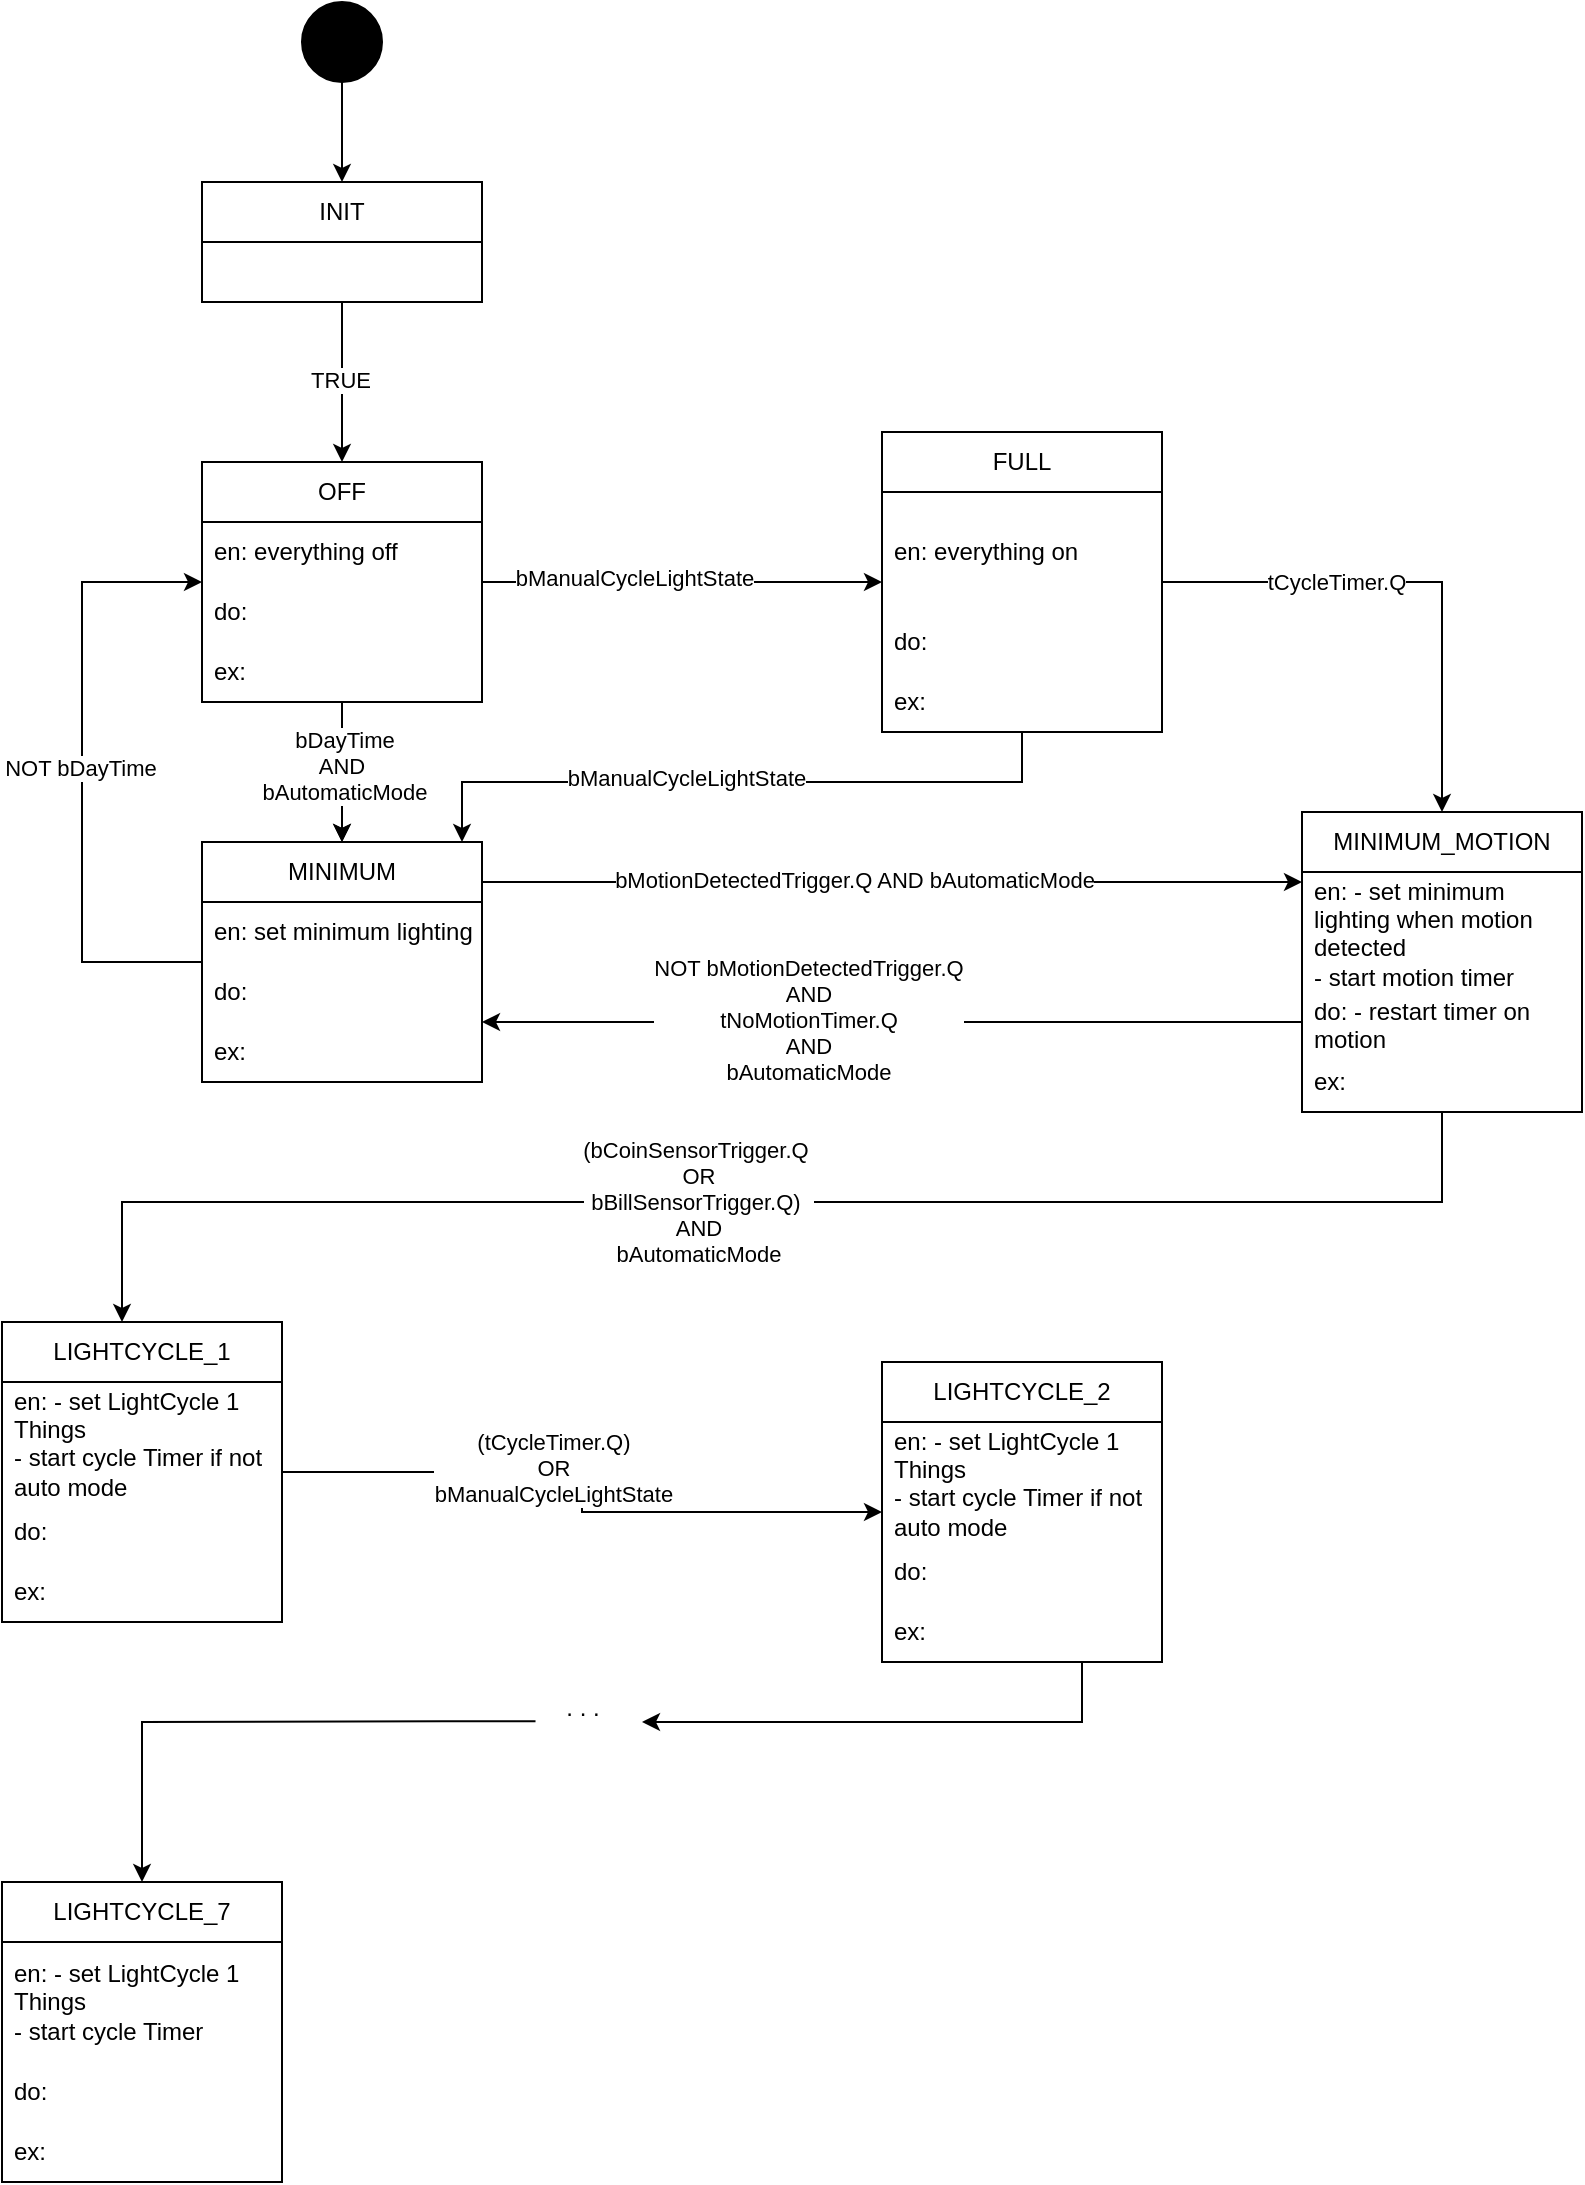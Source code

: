 <mxfile version="24.5.3" type="device">
  <diagram name="Page-1" id="psh-hOxoBdtKDXz64JJ2">
    <mxGraphModel dx="1393" dy="991" grid="1" gridSize="10" guides="1" tooltips="1" connect="1" arrows="1" fold="1" page="1" pageScale="1" pageWidth="827" pageHeight="1169" math="0" shadow="0">
      <root>
        <mxCell id="0" />
        <mxCell id="1" parent="0" />
        <mxCell id="M_zx-p7ZrHXI27mocxVx-12" style="edgeStyle=orthogonalEdgeStyle;rounded=0;orthogonalLoop=1;jettySize=auto;html=1;" edge="1" parent="1" source="M_zx-p7ZrHXI27mocxVx-1" target="M_zx-p7ZrHXI27mocxVx-8">
          <mxGeometry relative="1" as="geometry" />
        </mxCell>
        <mxCell id="M_zx-p7ZrHXI27mocxVx-13" value="TRUE" style="edgeLabel;html=1;align=center;verticalAlign=middle;resizable=0;points=[];" vertex="1" connectable="0" parent="M_zx-p7ZrHXI27mocxVx-12">
          <mxGeometry x="-0.037" y="-1" relative="1" as="geometry">
            <mxPoint as="offset" />
          </mxGeometry>
        </mxCell>
        <mxCell id="M_zx-p7ZrHXI27mocxVx-1" value="INIT" style="swimlane;fontStyle=0;childLayout=stackLayout;horizontal=1;startSize=30;horizontalStack=0;resizeParent=1;resizeParentMax=0;resizeLast=0;collapsible=1;marginBottom=0;whiteSpace=wrap;html=1;" vertex="1" parent="1">
          <mxGeometry x="110" y="150" width="140" height="60" as="geometry" />
        </mxCell>
        <mxCell id="M_zx-p7ZrHXI27mocxVx-7" style="edgeStyle=orthogonalEdgeStyle;rounded=0;orthogonalLoop=1;jettySize=auto;html=1;" edge="1" parent="1" source="M_zx-p7ZrHXI27mocxVx-6" target="M_zx-p7ZrHXI27mocxVx-1">
          <mxGeometry relative="1" as="geometry" />
        </mxCell>
        <mxCell id="M_zx-p7ZrHXI27mocxVx-6" value="" style="shape=ellipse;html=1;fillColor=strokeColor;fontSize=18;fontColor=#ffffff;" vertex="1" parent="1">
          <mxGeometry x="160" y="60" width="40" height="40" as="geometry" />
        </mxCell>
        <mxCell id="M_zx-p7ZrHXI27mocxVx-18" style="edgeStyle=orthogonalEdgeStyle;rounded=0;orthogonalLoop=1;jettySize=auto;html=1;entryX=0.5;entryY=0;entryDx=0;entryDy=0;" edge="1" parent="1" source="M_zx-p7ZrHXI27mocxVx-8" target="M_zx-p7ZrHXI27mocxVx-14">
          <mxGeometry relative="1" as="geometry" />
        </mxCell>
        <mxCell id="M_zx-p7ZrHXI27mocxVx-19" style="edgeStyle=orthogonalEdgeStyle;rounded=0;orthogonalLoop=1;jettySize=auto;html=1;" edge="1" parent="1" source="M_zx-p7ZrHXI27mocxVx-8" target="M_zx-p7ZrHXI27mocxVx-14">
          <mxGeometry relative="1" as="geometry" />
        </mxCell>
        <mxCell id="M_zx-p7ZrHXI27mocxVx-22" value="bDayTime&lt;div&gt;AND&amp;nbsp;&lt;/div&gt;&lt;div&gt;bAutomaticMode&lt;/div&gt;" style="edgeLabel;html=1;align=center;verticalAlign=middle;resizable=0;points=[];" vertex="1" connectable="0" parent="M_zx-p7ZrHXI27mocxVx-19">
          <mxGeometry x="-0.1" y="1" relative="1" as="geometry">
            <mxPoint as="offset" />
          </mxGeometry>
        </mxCell>
        <mxCell id="M_zx-p7ZrHXI27mocxVx-57" style="edgeStyle=orthogonalEdgeStyle;rounded=0;orthogonalLoop=1;jettySize=auto;html=1;" edge="1" parent="1" source="M_zx-p7ZrHXI27mocxVx-8" target="M_zx-p7ZrHXI27mocxVx-53">
          <mxGeometry relative="1" as="geometry" />
        </mxCell>
        <mxCell id="M_zx-p7ZrHXI27mocxVx-58" value="bManualCycleLightState" style="edgeLabel;html=1;align=center;verticalAlign=middle;resizable=0;points=[];" vertex="1" connectable="0" parent="M_zx-p7ZrHXI27mocxVx-57">
          <mxGeometry x="-0.23" y="2" relative="1" as="geometry">
            <mxPoint x="-1" as="offset" />
          </mxGeometry>
        </mxCell>
        <mxCell id="M_zx-p7ZrHXI27mocxVx-8" value="OFF" style="swimlane;fontStyle=0;childLayout=stackLayout;horizontal=1;startSize=30;horizontalStack=0;resizeParent=1;resizeParentMax=0;resizeLast=0;collapsible=1;marginBottom=0;whiteSpace=wrap;html=1;" vertex="1" parent="1">
          <mxGeometry x="110" y="290" width="140" height="120" as="geometry" />
        </mxCell>
        <mxCell id="M_zx-p7ZrHXI27mocxVx-9" value="en: everything off" style="text;strokeColor=none;fillColor=none;align=left;verticalAlign=middle;spacingLeft=4;spacingRight=4;overflow=hidden;points=[[0,0.5],[1,0.5]];portConstraint=eastwest;rotatable=0;whiteSpace=wrap;html=1;" vertex="1" parent="M_zx-p7ZrHXI27mocxVx-8">
          <mxGeometry y="30" width="140" height="30" as="geometry" />
        </mxCell>
        <mxCell id="M_zx-p7ZrHXI27mocxVx-10" value="do:" style="text;strokeColor=none;fillColor=none;align=left;verticalAlign=middle;spacingLeft=4;spacingRight=4;overflow=hidden;points=[[0,0.5],[1,0.5]];portConstraint=eastwest;rotatable=0;whiteSpace=wrap;html=1;" vertex="1" parent="M_zx-p7ZrHXI27mocxVx-8">
          <mxGeometry y="60" width="140" height="30" as="geometry" />
        </mxCell>
        <mxCell id="M_zx-p7ZrHXI27mocxVx-11" value="ex:" style="text;strokeColor=none;fillColor=none;align=left;verticalAlign=middle;spacingLeft=4;spacingRight=4;overflow=hidden;points=[[0,0.5],[1,0.5]];portConstraint=eastwest;rotatable=0;whiteSpace=wrap;html=1;" vertex="1" parent="M_zx-p7ZrHXI27mocxVx-8">
          <mxGeometry y="90" width="140" height="30" as="geometry" />
        </mxCell>
        <mxCell id="M_zx-p7ZrHXI27mocxVx-20" style="edgeStyle=orthogonalEdgeStyle;rounded=0;orthogonalLoop=1;jettySize=auto;html=1;" edge="1" parent="1" source="M_zx-p7ZrHXI27mocxVx-14" target="M_zx-p7ZrHXI27mocxVx-8">
          <mxGeometry relative="1" as="geometry">
            <Array as="points">
              <mxPoint x="50" y="540" />
              <mxPoint x="50" y="350" />
            </Array>
          </mxGeometry>
        </mxCell>
        <mxCell id="M_zx-p7ZrHXI27mocxVx-21" value="NOT bDayTime" style="edgeLabel;html=1;align=center;verticalAlign=middle;resizable=0;points=[];" vertex="1" connectable="0" parent="M_zx-p7ZrHXI27mocxVx-20">
          <mxGeometry x="0.016" y="1" relative="1" as="geometry">
            <mxPoint as="offset" />
          </mxGeometry>
        </mxCell>
        <mxCell id="M_zx-p7ZrHXI27mocxVx-27" style="edgeStyle=orthogonalEdgeStyle;rounded=0;orthogonalLoop=1;jettySize=auto;html=1;" edge="1" parent="1" source="M_zx-p7ZrHXI27mocxVx-14" target="M_zx-p7ZrHXI27mocxVx-23">
          <mxGeometry relative="1" as="geometry">
            <Array as="points">
              <mxPoint x="430" y="500" />
              <mxPoint x="430" y="500" />
            </Array>
          </mxGeometry>
        </mxCell>
        <mxCell id="M_zx-p7ZrHXI27mocxVx-28" value="bMotionDetectedTrigger.Q AND bAutomaticMode" style="edgeLabel;html=1;align=center;verticalAlign=middle;resizable=0;points=[];" vertex="1" connectable="0" parent="M_zx-p7ZrHXI27mocxVx-27">
          <mxGeometry x="-0.092" y="2" relative="1" as="geometry">
            <mxPoint y="1" as="offset" />
          </mxGeometry>
        </mxCell>
        <mxCell id="M_zx-p7ZrHXI27mocxVx-14" value="MINIMUM" style="swimlane;fontStyle=0;childLayout=stackLayout;horizontal=1;startSize=30;horizontalStack=0;resizeParent=1;resizeParentMax=0;resizeLast=0;collapsible=1;marginBottom=0;whiteSpace=wrap;html=1;" vertex="1" parent="1">
          <mxGeometry x="110" y="480" width="140" height="120" as="geometry" />
        </mxCell>
        <mxCell id="M_zx-p7ZrHXI27mocxVx-15" value="en: set minimum lighting" style="text;strokeColor=none;fillColor=none;align=left;verticalAlign=middle;spacingLeft=4;spacingRight=4;overflow=hidden;points=[[0,0.5],[1,0.5]];portConstraint=eastwest;rotatable=0;whiteSpace=wrap;html=1;" vertex="1" parent="M_zx-p7ZrHXI27mocxVx-14">
          <mxGeometry y="30" width="140" height="30" as="geometry" />
        </mxCell>
        <mxCell id="M_zx-p7ZrHXI27mocxVx-16" value="do:" style="text;strokeColor=none;fillColor=none;align=left;verticalAlign=middle;spacingLeft=4;spacingRight=4;overflow=hidden;points=[[0,0.5],[1,0.5]];portConstraint=eastwest;rotatable=0;whiteSpace=wrap;html=1;" vertex="1" parent="M_zx-p7ZrHXI27mocxVx-14">
          <mxGeometry y="60" width="140" height="30" as="geometry" />
        </mxCell>
        <mxCell id="M_zx-p7ZrHXI27mocxVx-17" value="ex:" style="text;strokeColor=none;fillColor=none;align=left;verticalAlign=middle;spacingLeft=4;spacingRight=4;overflow=hidden;points=[[0,0.5],[1,0.5]];portConstraint=eastwest;rotatable=0;whiteSpace=wrap;html=1;" vertex="1" parent="M_zx-p7ZrHXI27mocxVx-14">
          <mxGeometry y="90" width="140" height="30" as="geometry" />
        </mxCell>
        <mxCell id="M_zx-p7ZrHXI27mocxVx-29" style="edgeStyle=orthogonalEdgeStyle;rounded=0;orthogonalLoop=1;jettySize=auto;html=1;" edge="1" parent="1" source="M_zx-p7ZrHXI27mocxVx-23" target="M_zx-p7ZrHXI27mocxVx-14">
          <mxGeometry relative="1" as="geometry">
            <Array as="points">
              <mxPoint x="430" y="570" />
              <mxPoint x="430" y="570" />
            </Array>
          </mxGeometry>
        </mxCell>
        <mxCell id="M_zx-p7ZrHXI27mocxVx-30" value="NOT bMotionDetectedTrigger.Q&lt;div&gt;AND&lt;/div&gt;&lt;div&gt;tNoMotionTimer.Q&lt;/div&gt;&lt;div&gt;AND&lt;/div&gt;&lt;div&gt;bAutomaticMode&lt;/div&gt;" style="edgeLabel;html=1;align=center;verticalAlign=middle;resizable=0;points=[];" vertex="1" connectable="0" parent="M_zx-p7ZrHXI27mocxVx-29">
          <mxGeometry x="0.206" y="-1" relative="1" as="geometry">
            <mxPoint as="offset" />
          </mxGeometry>
        </mxCell>
        <mxCell id="M_zx-p7ZrHXI27mocxVx-35" style="edgeStyle=orthogonalEdgeStyle;rounded=0;orthogonalLoop=1;jettySize=auto;html=1;" edge="1" parent="1" source="M_zx-p7ZrHXI27mocxVx-23" target="M_zx-p7ZrHXI27mocxVx-31">
          <mxGeometry relative="1" as="geometry">
            <Array as="points">
              <mxPoint x="730" y="660" />
              <mxPoint x="70" y="660" />
            </Array>
          </mxGeometry>
        </mxCell>
        <mxCell id="M_zx-p7ZrHXI27mocxVx-36" value="(bCoinSensorTrigger.Q&amp;nbsp;&lt;div&gt;OR&lt;/div&gt;&lt;div&gt;bBillSensorTrigger.Q)&amp;nbsp;&lt;/div&gt;&lt;div&gt;AND&lt;/div&gt;&lt;div&gt;bAutomaticMode&lt;/div&gt;" style="edgeLabel;html=1;align=center;verticalAlign=middle;resizable=0;points=[];" vertex="1" connectable="0" parent="M_zx-p7ZrHXI27mocxVx-35">
          <mxGeometry x="0.092" relative="1" as="geometry">
            <mxPoint as="offset" />
          </mxGeometry>
        </mxCell>
        <mxCell id="M_zx-p7ZrHXI27mocxVx-23" value="MINIMUM_MOTION" style="swimlane;fontStyle=0;childLayout=stackLayout;horizontal=1;startSize=30;horizontalStack=0;resizeParent=1;resizeParentMax=0;resizeLast=0;collapsible=1;marginBottom=0;whiteSpace=wrap;html=1;" vertex="1" parent="1">
          <mxGeometry x="660" y="465" width="140" height="150" as="geometry" />
        </mxCell>
        <mxCell id="M_zx-p7ZrHXI27mocxVx-24" value="en: - set minimum lighting when motion detected&lt;div&gt;- start motion timer&lt;/div&gt;" style="text;strokeColor=none;fillColor=none;align=left;verticalAlign=middle;spacingLeft=4;spacingRight=4;overflow=hidden;points=[[0,0.5],[1,0.5]];portConstraint=eastwest;rotatable=0;whiteSpace=wrap;html=1;" vertex="1" parent="M_zx-p7ZrHXI27mocxVx-23">
          <mxGeometry y="30" width="140" height="60" as="geometry" />
        </mxCell>
        <mxCell id="M_zx-p7ZrHXI27mocxVx-25" value="do: - restart timer on motion" style="text;strokeColor=none;fillColor=none;align=left;verticalAlign=middle;spacingLeft=4;spacingRight=4;overflow=hidden;points=[[0,0.5],[1,0.5]];portConstraint=eastwest;rotatable=0;whiteSpace=wrap;html=1;" vertex="1" parent="M_zx-p7ZrHXI27mocxVx-23">
          <mxGeometry y="90" width="140" height="30" as="geometry" />
        </mxCell>
        <mxCell id="M_zx-p7ZrHXI27mocxVx-26" value="ex:" style="text;strokeColor=none;fillColor=none;align=left;verticalAlign=middle;spacingLeft=4;spacingRight=4;overflow=hidden;points=[[0,0.5],[1,0.5]];portConstraint=eastwest;rotatable=0;whiteSpace=wrap;html=1;" vertex="1" parent="M_zx-p7ZrHXI27mocxVx-23">
          <mxGeometry y="120" width="140" height="30" as="geometry" />
        </mxCell>
        <mxCell id="M_zx-p7ZrHXI27mocxVx-41" style="edgeStyle=orthogonalEdgeStyle;rounded=0;orthogonalLoop=1;jettySize=auto;html=1;" edge="1" parent="1" source="M_zx-p7ZrHXI27mocxVx-31" target="M_zx-p7ZrHXI27mocxVx-37">
          <mxGeometry relative="1" as="geometry" />
        </mxCell>
        <mxCell id="M_zx-p7ZrHXI27mocxVx-42" value="(tCycleTimer.Q)&amp;nbsp;&lt;div&gt;OR&amp;nbsp;&lt;/div&gt;&lt;div&gt;bManualCycleLightState&amp;nbsp;&lt;/div&gt;" style="edgeLabel;html=1;align=center;verticalAlign=middle;resizable=0;points=[];" vertex="1" connectable="0" parent="M_zx-p7ZrHXI27mocxVx-41">
          <mxGeometry x="-0.147" y="2" relative="1" as="geometry">
            <mxPoint as="offset" />
          </mxGeometry>
        </mxCell>
        <mxCell id="M_zx-p7ZrHXI27mocxVx-31" value="LIGHTCYCLE_1" style="swimlane;fontStyle=0;childLayout=stackLayout;horizontal=1;startSize=30;horizontalStack=0;resizeParent=1;resizeParentMax=0;resizeLast=0;collapsible=1;marginBottom=0;whiteSpace=wrap;html=1;" vertex="1" parent="1">
          <mxGeometry x="10" y="720" width="140" height="150" as="geometry" />
        </mxCell>
        <mxCell id="M_zx-p7ZrHXI27mocxVx-32" value="en: - set LightCycle 1 Things&lt;div&gt;- start cycle Timer if not auto mode&lt;/div&gt;" style="text;strokeColor=none;fillColor=none;align=left;verticalAlign=middle;spacingLeft=4;spacingRight=4;overflow=hidden;points=[[0,0.5],[1,0.5]];portConstraint=eastwest;rotatable=0;whiteSpace=wrap;html=1;" vertex="1" parent="M_zx-p7ZrHXI27mocxVx-31">
          <mxGeometry y="30" width="140" height="60" as="geometry" />
        </mxCell>
        <mxCell id="M_zx-p7ZrHXI27mocxVx-33" value="do:" style="text;strokeColor=none;fillColor=none;align=left;verticalAlign=middle;spacingLeft=4;spacingRight=4;overflow=hidden;points=[[0,0.5],[1,0.5]];portConstraint=eastwest;rotatable=0;whiteSpace=wrap;html=1;" vertex="1" parent="M_zx-p7ZrHXI27mocxVx-31">
          <mxGeometry y="90" width="140" height="30" as="geometry" />
        </mxCell>
        <mxCell id="M_zx-p7ZrHXI27mocxVx-34" value="ex:" style="text;strokeColor=none;fillColor=none;align=left;verticalAlign=middle;spacingLeft=4;spacingRight=4;overflow=hidden;points=[[0,0.5],[1,0.5]];portConstraint=eastwest;rotatable=0;whiteSpace=wrap;html=1;" vertex="1" parent="M_zx-p7ZrHXI27mocxVx-31">
          <mxGeometry y="120" width="140" height="30" as="geometry" />
        </mxCell>
        <mxCell id="M_zx-p7ZrHXI27mocxVx-48" style="edgeStyle=orthogonalEdgeStyle;rounded=0;orthogonalLoop=1;jettySize=auto;html=1;exitX=-0.081;exitY=0.719;exitDx=0;exitDy=0;exitPerimeter=0;" edge="1" parent="1" source="M_zx-p7ZrHXI27mocxVx-49" target="M_zx-p7ZrHXI27mocxVx-43">
          <mxGeometry relative="1" as="geometry">
            <mxPoint x="260" y="920" as="sourcePoint" />
            <Array as="points">
              <mxPoint x="230" y="920" />
              <mxPoint x="80" y="920" />
            </Array>
          </mxGeometry>
        </mxCell>
        <mxCell id="M_zx-p7ZrHXI27mocxVx-50" style="edgeStyle=orthogonalEdgeStyle;rounded=0;orthogonalLoop=1;jettySize=auto;html=1;" edge="1" parent="1" source="M_zx-p7ZrHXI27mocxVx-37">
          <mxGeometry relative="1" as="geometry">
            <mxPoint x="330" y="920" as="targetPoint" />
            <Array as="points">
              <mxPoint x="550" y="920" />
            </Array>
          </mxGeometry>
        </mxCell>
        <mxCell id="M_zx-p7ZrHXI27mocxVx-37" value="LIGHTCYCLE_2" style="swimlane;fontStyle=0;childLayout=stackLayout;horizontal=1;startSize=30;horizontalStack=0;resizeParent=1;resizeParentMax=0;resizeLast=0;collapsible=1;marginBottom=0;whiteSpace=wrap;html=1;" vertex="1" parent="1">
          <mxGeometry x="450" y="740" width="140" height="150" as="geometry" />
        </mxCell>
        <mxCell id="M_zx-p7ZrHXI27mocxVx-38" value="en: - set LightCycle 1 Things&lt;div&gt;- start cycle Timer if not auto mode&lt;/div&gt;" style="text;strokeColor=none;fillColor=none;align=left;verticalAlign=middle;spacingLeft=4;spacingRight=4;overflow=hidden;points=[[0,0.5],[1,0.5]];portConstraint=eastwest;rotatable=0;whiteSpace=wrap;html=1;" vertex="1" parent="M_zx-p7ZrHXI27mocxVx-37">
          <mxGeometry y="30" width="140" height="60" as="geometry" />
        </mxCell>
        <mxCell id="M_zx-p7ZrHXI27mocxVx-39" value="do:" style="text;strokeColor=none;fillColor=none;align=left;verticalAlign=middle;spacingLeft=4;spacingRight=4;overflow=hidden;points=[[0,0.5],[1,0.5]];portConstraint=eastwest;rotatable=0;whiteSpace=wrap;html=1;" vertex="1" parent="M_zx-p7ZrHXI27mocxVx-37">
          <mxGeometry y="90" width="140" height="30" as="geometry" />
        </mxCell>
        <mxCell id="M_zx-p7ZrHXI27mocxVx-40" value="ex:" style="text;strokeColor=none;fillColor=none;align=left;verticalAlign=middle;spacingLeft=4;spacingRight=4;overflow=hidden;points=[[0,0.5],[1,0.5]];portConstraint=eastwest;rotatable=0;whiteSpace=wrap;html=1;" vertex="1" parent="M_zx-p7ZrHXI27mocxVx-37">
          <mxGeometry y="120" width="140" height="30" as="geometry" />
        </mxCell>
        <mxCell id="M_zx-p7ZrHXI27mocxVx-43" value="LIGHTCYCLE_7" style="swimlane;fontStyle=0;childLayout=stackLayout;horizontal=1;startSize=30;horizontalStack=0;resizeParent=1;resizeParentMax=0;resizeLast=0;collapsible=1;marginBottom=0;whiteSpace=wrap;html=1;" vertex="1" parent="1">
          <mxGeometry x="10" y="1000" width="140" height="150" as="geometry" />
        </mxCell>
        <mxCell id="M_zx-p7ZrHXI27mocxVx-44" value="en: - set LightCycle 1 Things&lt;div&gt;- start cycle Timer&lt;/div&gt;" style="text;strokeColor=none;fillColor=none;align=left;verticalAlign=middle;spacingLeft=4;spacingRight=4;overflow=hidden;points=[[0,0.5],[1,0.5]];portConstraint=eastwest;rotatable=0;whiteSpace=wrap;html=1;" vertex="1" parent="M_zx-p7ZrHXI27mocxVx-43">
          <mxGeometry y="30" width="140" height="60" as="geometry" />
        </mxCell>
        <mxCell id="M_zx-p7ZrHXI27mocxVx-45" value="do:" style="text;strokeColor=none;fillColor=none;align=left;verticalAlign=middle;spacingLeft=4;spacingRight=4;overflow=hidden;points=[[0,0.5],[1,0.5]];portConstraint=eastwest;rotatable=0;whiteSpace=wrap;html=1;" vertex="1" parent="M_zx-p7ZrHXI27mocxVx-43">
          <mxGeometry y="90" width="140" height="30" as="geometry" />
        </mxCell>
        <mxCell id="M_zx-p7ZrHXI27mocxVx-46" value="ex:" style="text;strokeColor=none;fillColor=none;align=left;verticalAlign=middle;spacingLeft=4;spacingRight=4;overflow=hidden;points=[[0,0.5],[1,0.5]];portConstraint=eastwest;rotatable=0;whiteSpace=wrap;html=1;" vertex="1" parent="M_zx-p7ZrHXI27mocxVx-43">
          <mxGeometry y="120" width="140" height="30" as="geometry" />
        </mxCell>
        <mxCell id="M_zx-p7ZrHXI27mocxVx-49" value=". . ." style="text;html=1;align=center;verticalAlign=middle;resizable=0;points=[];autosize=1;strokeColor=none;fillColor=none;" vertex="1" parent="1">
          <mxGeometry x="280" y="898" width="40" height="30" as="geometry" />
        </mxCell>
        <mxCell id="M_zx-p7ZrHXI27mocxVx-59" style="edgeStyle=orthogonalEdgeStyle;rounded=0;orthogonalLoop=1;jettySize=auto;html=1;" edge="1" parent="1" source="M_zx-p7ZrHXI27mocxVx-53" target="M_zx-p7ZrHXI27mocxVx-14">
          <mxGeometry relative="1" as="geometry">
            <Array as="points">
              <mxPoint x="520" y="450" />
              <mxPoint x="240" y="450" />
            </Array>
          </mxGeometry>
        </mxCell>
        <mxCell id="M_zx-p7ZrHXI27mocxVx-60" value="bManualCycleLightState" style="edgeLabel;html=1;align=center;verticalAlign=middle;resizable=0;points=[];" vertex="1" connectable="0" parent="M_zx-p7ZrHXI27mocxVx-59">
          <mxGeometry x="0.152" y="-2" relative="1" as="geometry">
            <mxPoint as="offset" />
          </mxGeometry>
        </mxCell>
        <mxCell id="M_zx-p7ZrHXI27mocxVx-61" style="edgeStyle=orthogonalEdgeStyle;rounded=0;orthogonalLoop=1;jettySize=auto;html=1;" edge="1" parent="1" source="M_zx-p7ZrHXI27mocxVx-53" target="M_zx-p7ZrHXI27mocxVx-23">
          <mxGeometry relative="1" as="geometry" />
        </mxCell>
        <mxCell id="M_zx-p7ZrHXI27mocxVx-62" value="tCycleTimer.Q" style="edgeLabel;html=1;align=center;verticalAlign=middle;resizable=0;points=[];" vertex="1" connectable="0" parent="M_zx-p7ZrHXI27mocxVx-61">
          <mxGeometry x="-0.308" relative="1" as="geometry">
            <mxPoint x="-1" as="offset" />
          </mxGeometry>
        </mxCell>
        <mxCell id="M_zx-p7ZrHXI27mocxVx-53" value="FULL" style="swimlane;fontStyle=0;childLayout=stackLayout;horizontal=1;startSize=30;horizontalStack=0;resizeParent=1;resizeParentMax=0;resizeLast=0;collapsible=1;marginBottom=0;whiteSpace=wrap;html=1;" vertex="1" parent="1">
          <mxGeometry x="450" y="275" width="140" height="150" as="geometry" />
        </mxCell>
        <mxCell id="M_zx-p7ZrHXI27mocxVx-54" value="en: everything on" style="text;strokeColor=none;fillColor=none;align=left;verticalAlign=middle;spacingLeft=4;spacingRight=4;overflow=hidden;points=[[0,0.5],[1,0.5]];portConstraint=eastwest;rotatable=0;whiteSpace=wrap;html=1;" vertex="1" parent="M_zx-p7ZrHXI27mocxVx-53">
          <mxGeometry y="30" width="140" height="60" as="geometry" />
        </mxCell>
        <mxCell id="M_zx-p7ZrHXI27mocxVx-55" value="do:" style="text;strokeColor=none;fillColor=none;align=left;verticalAlign=middle;spacingLeft=4;spacingRight=4;overflow=hidden;points=[[0,0.5],[1,0.5]];portConstraint=eastwest;rotatable=0;whiteSpace=wrap;html=1;" vertex="1" parent="M_zx-p7ZrHXI27mocxVx-53">
          <mxGeometry y="90" width="140" height="30" as="geometry" />
        </mxCell>
        <mxCell id="M_zx-p7ZrHXI27mocxVx-56" value="ex:" style="text;strokeColor=none;fillColor=none;align=left;verticalAlign=middle;spacingLeft=4;spacingRight=4;overflow=hidden;points=[[0,0.5],[1,0.5]];portConstraint=eastwest;rotatable=0;whiteSpace=wrap;html=1;" vertex="1" parent="M_zx-p7ZrHXI27mocxVx-53">
          <mxGeometry y="120" width="140" height="30" as="geometry" />
        </mxCell>
      </root>
    </mxGraphModel>
  </diagram>
</mxfile>
